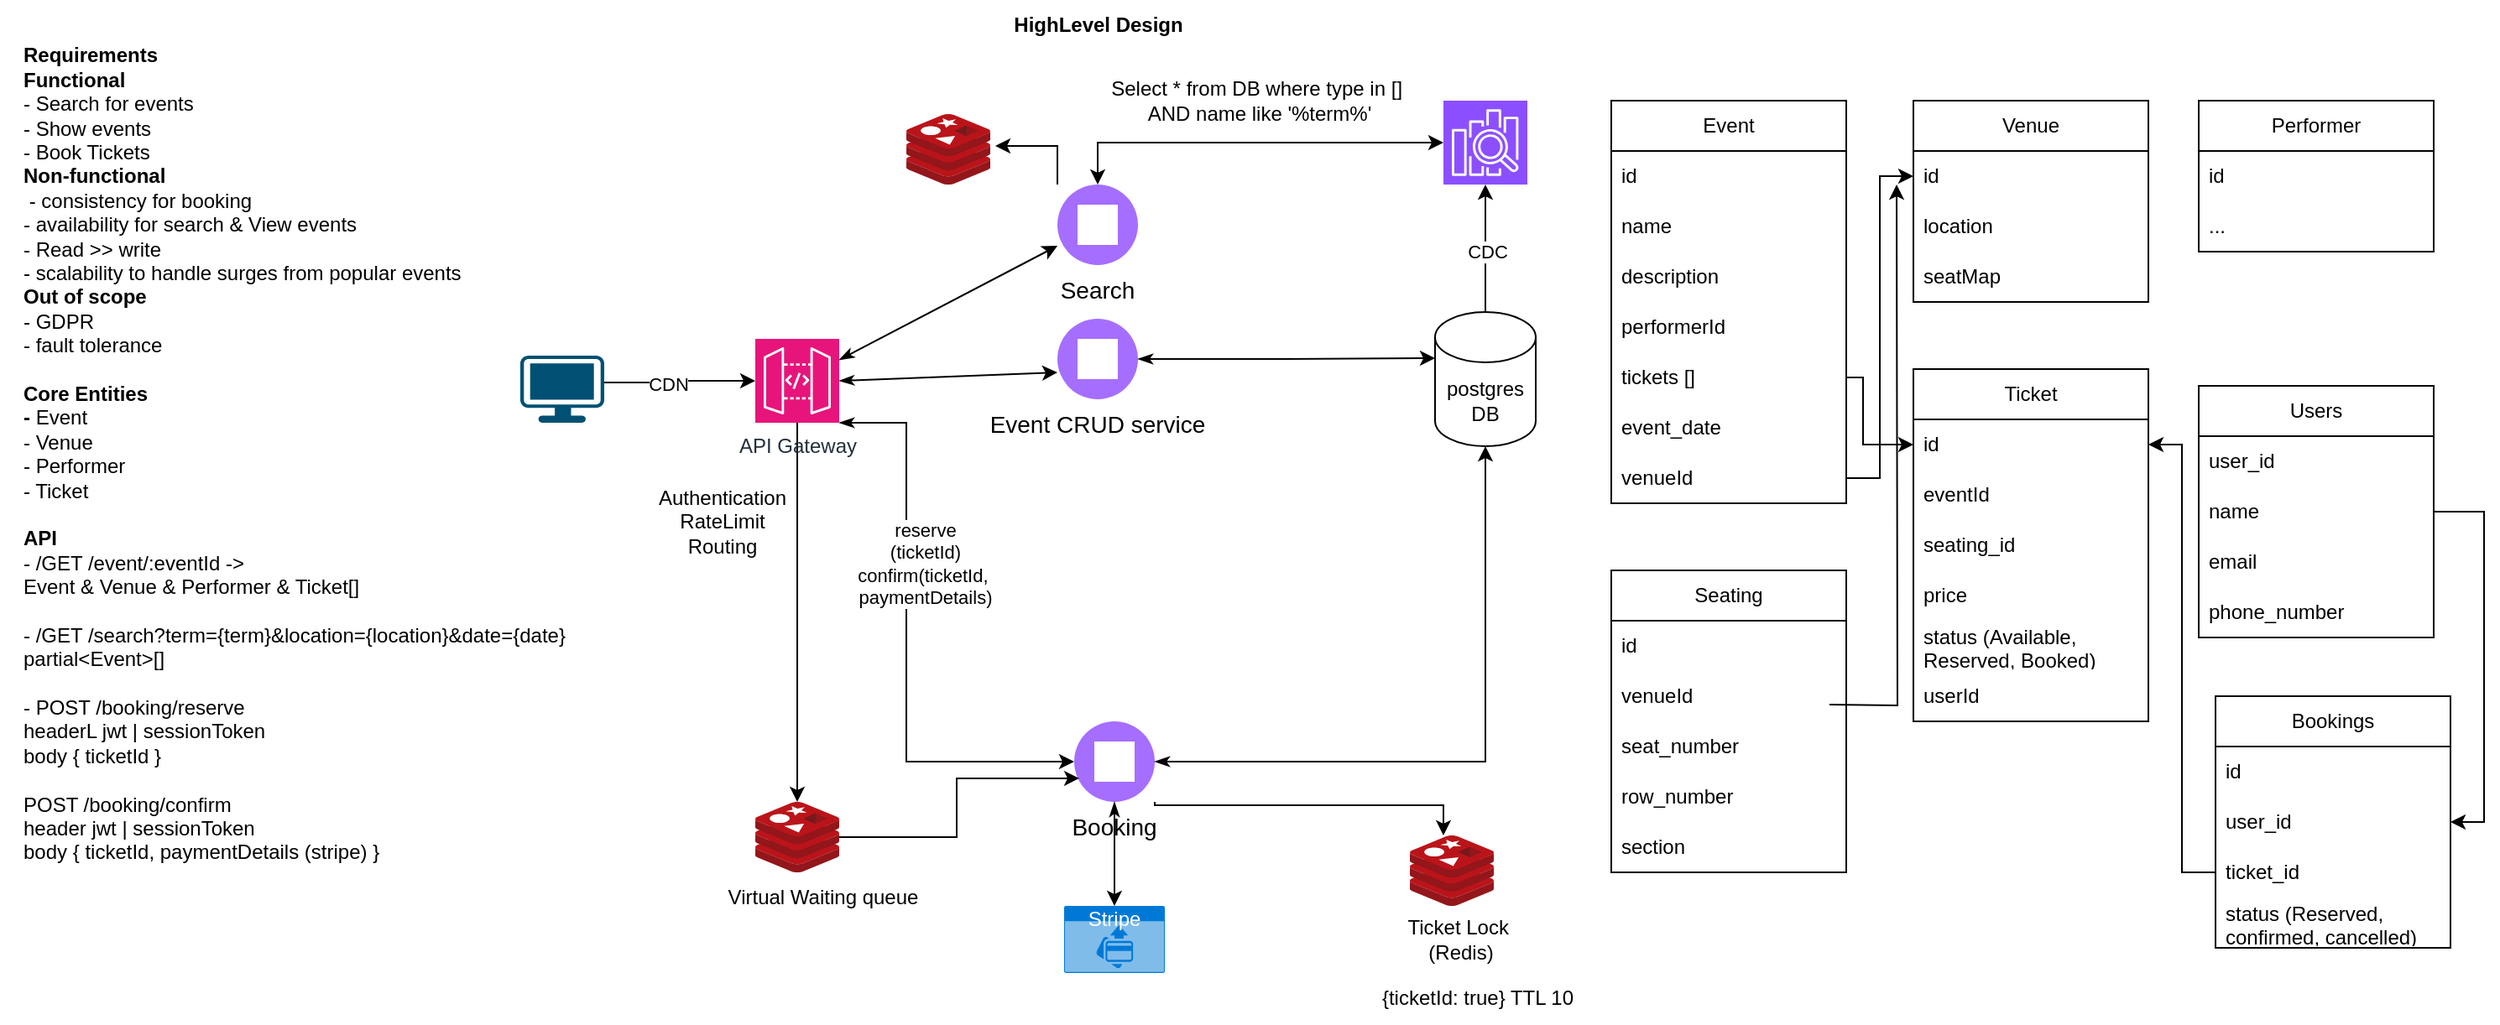 <mxfile version="25.0.3">
  <diagram name="Page-1" id="rznSuXB1wHHOvqeHv0t4">
    <mxGraphModel dx="1078" dy="667" grid="1" gridSize="10" guides="1" tooltips="1" connect="1" arrows="1" fold="1" page="1" pageScale="1" pageWidth="850" pageHeight="1100" math="0" shadow="0">
      <root>
        <mxCell id="0" />
        <mxCell id="1" parent="0" />
        <mxCell id="OEbh8IiqhW5LueFlaGDv-1" value="&lt;div style=&quot;text-align: left;&quot;&gt;&lt;b style=&quot;background-color: initial;&quot;&gt;Requirements&lt;/b&gt;&lt;/div&gt;&lt;div style=&quot;text-align: left;&quot;&gt;&lt;b&gt;Functional&lt;/b&gt;&lt;/div&gt;&lt;div style=&quot;text-align: left;&quot;&gt;- Search for events&lt;/div&gt;&lt;div style=&quot;text-align: left;&quot;&gt;- Show events&lt;/div&gt;&lt;div style=&quot;text-align: left;&quot;&gt;- Book Tickets&lt;/div&gt;&lt;div style=&quot;text-align: left;&quot;&gt;&lt;b&gt;Non-functional&lt;/b&gt;&lt;/div&gt;&lt;div style=&quot;text-align: left;&quot;&gt;&amp;nbsp;- consistency for booking&lt;/div&gt;&lt;div style=&quot;text-align: left;&quot;&gt;- availability for search &amp;amp; View events&lt;/div&gt;&lt;div style=&quot;text-align: left;&quot;&gt;- Read &amp;gt;&amp;gt; write&lt;/div&gt;&lt;div style=&quot;text-align: left;&quot;&gt;- scalability to handle surges from popular events&lt;/div&gt;&lt;div style=&quot;text-align: left;&quot;&gt;&lt;b&gt;Out of scope&lt;/b&gt;&lt;/div&gt;&lt;div style=&quot;text-align: left;&quot;&gt;- GDPR&lt;/div&gt;&lt;div style=&quot;text-align: left;&quot;&gt;- fault tolerance&lt;/div&gt;&lt;div style=&quot;text-align: left;&quot;&gt;&lt;br&gt;&lt;/div&gt;&lt;div style=&quot;text-align: left;&quot;&gt;&lt;b&gt;Core Entities&lt;/b&gt;&lt;/div&gt;&lt;div style=&quot;text-align: left;&quot;&gt;&lt;b&gt;-&amp;nbsp;&lt;/b&gt;&lt;span style=&quot;background-color: initial;&quot;&gt;Event&lt;/span&gt;&lt;b style=&quot;background-color: initial;&quot;&gt;&amp;nbsp;&lt;/b&gt;&lt;/div&gt;&lt;div style=&quot;text-align: left;&quot;&gt;- Venue&lt;/div&gt;&lt;div style=&quot;text-align: left;&quot;&gt;- Performer&lt;/div&gt;&lt;div style=&quot;text-align: left;&quot;&gt;- Ticket&lt;/div&gt;&lt;div style=&quot;text-align: left;&quot;&gt;&lt;br&gt;&lt;/div&gt;&lt;div style=&quot;text-align: left;&quot;&gt;&lt;b&gt;API&lt;/b&gt;&lt;/div&gt;&lt;div style=&quot;text-align: left;&quot;&gt;&lt;span style=&quot;background-color: initial;&quot;&gt;- /GET /event/:eventId -&amp;gt;&amp;nbsp;&lt;/span&gt;&lt;/div&gt;&lt;div style=&quot;text-align: left;&quot;&gt;&lt;span style=&quot;background-color: initial;&quot;&gt;Event &amp;amp; Venue &amp;amp; Performer &amp;amp; Ticket[]&amp;nbsp;&lt;/span&gt;&lt;/div&gt;&lt;div style=&quot;text-align: left;&quot;&gt;&lt;span style=&quot;background-color: initial;&quot;&gt;&lt;br&gt;&lt;/span&gt;&lt;/div&gt;&lt;div style=&quot;text-align: left;&quot;&gt;&lt;span style=&quot;background-color: initial;&quot;&gt;- /GET /search?term={term}&amp;amp;location={location}&amp;amp;date={date}&lt;/span&gt;&lt;/div&gt;&lt;div style=&quot;text-align: left;&quot;&gt;&lt;span style=&quot;background-color: initial;&quot;&gt;partial&amp;lt;Event&amp;gt;[]&lt;/span&gt;&lt;/div&gt;&lt;div style=&quot;text-align: left;&quot;&gt;&lt;span style=&quot;background-color: initial;&quot;&gt;&lt;br&gt;&lt;/span&gt;&lt;/div&gt;&lt;div style=&quot;text-align: left;&quot;&gt;&lt;span style=&quot;background-color: initial;&quot;&gt;- POST /booking/reserve&lt;/span&gt;&lt;/div&gt;&lt;div style=&quot;text-align: left;&quot;&gt;&lt;span style=&quot;background-color: initial;&quot;&gt;headerL jwt | sessionToken&lt;/span&gt;&lt;/div&gt;&lt;div style=&quot;text-align: left;&quot;&gt;&lt;span style=&quot;background-color: initial;&quot;&gt;body { ticketId }&lt;/span&gt;&lt;/div&gt;&lt;div style=&quot;text-align: left;&quot;&gt;&lt;span style=&quot;background-color: initial;&quot;&gt;&lt;br&gt;&lt;/span&gt;&lt;/div&gt;&lt;div style=&quot;text-align: left;&quot;&gt;&lt;span style=&quot;background-color: initial;&quot;&gt;POST /booking/confirm&lt;/span&gt;&lt;/div&gt;&lt;div style=&quot;text-align: left;&quot;&gt;&lt;div&gt;&lt;span style=&quot;background-color: initial;&quot;&gt;header jwt | sessionToken&lt;/span&gt;&lt;/div&gt;&lt;div&gt;body { ticketId, paymentDetails (stripe) }&lt;/div&gt;&lt;/div&gt;&lt;div style=&quot;text-align: left;&quot;&gt;&lt;span style=&quot;background-color: initial;&quot;&gt;&lt;br&gt;&lt;/span&gt;&lt;/div&gt;&lt;div&gt;&lt;br&gt;&lt;/div&gt;" style="text;html=1;align=center;verticalAlign=middle;resizable=0;points=[];autosize=1;strokeColor=none;fillColor=none;" vertex="1" parent="1">
          <mxGeometry x="40" y="40" width="350" height="530" as="geometry" />
        </mxCell>
        <mxCell id="OEbh8IiqhW5LueFlaGDv-2" value="&lt;b&gt;HighLevel Design&lt;/b&gt;" style="text;html=1;align=center;verticalAlign=middle;resizable=0;points=[];autosize=1;strokeColor=none;fillColor=none;" vertex="1" parent="1">
          <mxGeometry x="634" y="20" width="120" height="30" as="geometry" />
        </mxCell>
        <mxCell id="OEbh8IiqhW5LueFlaGDv-4" style="edgeStyle=orthogonalEdgeStyle;rounded=0;orthogonalLoop=1;jettySize=auto;html=1;exitX=1;exitY=1;exitDx=0;exitDy=0;exitPerimeter=0;entryX=0;entryY=0.5;entryDx=0;entryDy=0;startArrow=classicThin;startFill=1;" edge="1" parent="1" source="OEbh8IiqhW5LueFlaGDv-3" target="OEbh8IiqhW5LueFlaGDv-5">
          <mxGeometry relative="1" as="geometry">
            <mxPoint x="630" y="245" as="targetPoint" />
            <Array as="points">
              <mxPoint x="580" y="272" />
              <mxPoint x="580" y="474" />
            </Array>
          </mxGeometry>
        </mxCell>
        <mxCell id="OEbh8IiqhW5LueFlaGDv-78" value="reserve&lt;div&gt;(ticketId)&lt;/div&gt;&lt;div&gt;confirm(ticketId,&amp;nbsp;&lt;/div&gt;&lt;div&gt;paymentDetails)&lt;/div&gt;" style="edgeLabel;html=1;align=center;verticalAlign=middle;resizable=0;points=[];" vertex="1" connectable="0" parent="OEbh8IiqhW5LueFlaGDv-4">
          <mxGeometry x="-0.28" y="-2" relative="1" as="geometry">
            <mxPoint x="13" y="1" as="offset" />
          </mxGeometry>
        </mxCell>
        <mxCell id="OEbh8IiqhW5LueFlaGDv-21" style="rounded=0;orthogonalLoop=1;jettySize=auto;html=1;exitX=1;exitY=0.25;exitDx=0;exitDy=0;exitPerimeter=0;startArrow=classicThin;startFill=1;" edge="1" parent="1" source="OEbh8IiqhW5LueFlaGDv-3" target="OEbh8IiqhW5LueFlaGDv-8">
          <mxGeometry relative="1" as="geometry" />
        </mxCell>
        <mxCell id="OEbh8IiqhW5LueFlaGDv-98" style="edgeStyle=orthogonalEdgeStyle;rounded=0;orthogonalLoop=1;jettySize=auto;html=1;exitX=0.5;exitY=1;exitDx=0;exitDy=0;exitPerimeter=0;" edge="1" parent="1" source="OEbh8IiqhW5LueFlaGDv-3" target="OEbh8IiqhW5LueFlaGDv-95">
          <mxGeometry relative="1" as="geometry">
            <mxPoint x="515" y="490" as="targetPoint" />
          </mxGeometry>
        </mxCell>
        <mxCell id="OEbh8IiqhW5LueFlaGDv-3" value="API Gateway" style="sketch=0;points=[[0,0,0],[0.25,0,0],[0.5,0,0],[0.75,0,0],[1,0,0],[0,1,0],[0.25,1,0],[0.5,1,0],[0.75,1,0],[1,1,0],[0,0.25,0],[0,0.5,0],[0,0.75,0],[1,0.25,0],[1,0.5,0],[1,0.75,0]];outlineConnect=0;fontColor=#232F3E;fillColor=#E7157B;strokeColor=#ffffff;dashed=0;verticalLabelPosition=bottom;verticalAlign=top;align=center;html=1;fontSize=12;fontStyle=0;aspect=fixed;shape=mxgraph.aws4.resourceIcon;resIcon=mxgraph.aws4.api_gateway;" vertex="1" parent="1">
          <mxGeometry x="490" y="222" width="50" height="50" as="geometry" />
        </mxCell>
        <mxCell id="OEbh8IiqhW5LueFlaGDv-5" value="Booking" style="shape=ellipse;fillColor=#A56EFF;aspect=fixed;resizable=0;labelPosition=center;verticalLabelPosition=bottom;align=center;verticalAlign=top;strokeColor=none;fontSize=14;" vertex="1" parent="1">
          <mxGeometry x="680" y="450" width="48" height="48" as="geometry" />
        </mxCell>
        <mxCell id="OEbh8IiqhW5LueFlaGDv-6" value="" style="fillColor=#ffffff;strokeColor=none;dashed=0;outlineConnect=0;html=1;labelPosition=center;verticalLabelPosition=bottom;verticalAlign=top;part=1;movable=0;resizable=0;rotatable=0;shape=mxgraph.ibm_cloud.microservices--1" vertex="1" parent="OEbh8IiqhW5LueFlaGDv-5">
          <mxGeometry width="24" height="24" relative="1" as="geometry">
            <mxPoint x="12" y="12" as="offset" />
          </mxGeometry>
        </mxCell>
        <mxCell id="OEbh8IiqhW5LueFlaGDv-28" style="edgeStyle=orthogonalEdgeStyle;rounded=0;orthogonalLoop=1;jettySize=auto;html=1;exitX=0.5;exitY=0;exitDx=0;exitDy=0;startArrow=classic;startFill=1;" edge="1" parent="1" source="OEbh8IiqhW5LueFlaGDv-8" target="OEbh8IiqhW5LueFlaGDv-27">
          <mxGeometry relative="1" as="geometry" />
        </mxCell>
        <mxCell id="OEbh8IiqhW5LueFlaGDv-8" value="Search" style="shape=ellipse;fillColor=#A56EFF;aspect=fixed;resizable=0;labelPosition=center;verticalLabelPosition=bottom;align=center;verticalAlign=top;strokeColor=none;fontSize=14;" vertex="1" parent="1">
          <mxGeometry x="670" y="130" width="48" height="48" as="geometry" />
        </mxCell>
        <mxCell id="OEbh8IiqhW5LueFlaGDv-9" value="" style="fillColor=#ffffff;strokeColor=none;dashed=0;outlineConnect=0;html=1;labelPosition=center;verticalLabelPosition=bottom;verticalAlign=top;part=1;movable=0;resizable=0;rotatable=0;shape=mxgraph.ibm_cloud.microservices--1" vertex="1" parent="OEbh8IiqhW5LueFlaGDv-8">
          <mxGeometry width="24" height="24" relative="1" as="geometry">
            <mxPoint x="12" y="12" as="offset" />
          </mxGeometry>
        </mxCell>
        <mxCell id="OEbh8IiqhW5LueFlaGDv-19" value="Event CRUD service" style="shape=ellipse;fillColor=#A56EFF;aspect=fixed;resizable=0;labelPosition=center;verticalLabelPosition=bottom;align=center;verticalAlign=top;strokeColor=none;fontSize=14;" vertex="1" parent="1">
          <mxGeometry x="670" y="210" width="48" height="48" as="geometry" />
        </mxCell>
        <mxCell id="OEbh8IiqhW5LueFlaGDv-20" value="" style="fillColor=#ffffff;strokeColor=none;dashed=0;outlineConnect=0;html=1;labelPosition=center;verticalLabelPosition=bottom;verticalAlign=top;part=1;movable=0;resizable=0;rotatable=0;shape=mxgraph.ibm_cloud.microservices--1" vertex="1" parent="OEbh8IiqhW5LueFlaGDv-19">
          <mxGeometry width="24" height="24" relative="1" as="geometry">
            <mxPoint x="12" y="12" as="offset" />
          </mxGeometry>
        </mxCell>
        <mxCell id="OEbh8IiqhW5LueFlaGDv-22" style="rounded=0;orthogonalLoop=1;jettySize=auto;html=1;exitX=1;exitY=0.5;exitDx=0;exitDy=0;exitPerimeter=0;entryX=0;entryY=0.667;entryDx=0;entryDy=0;entryPerimeter=0;startArrow=classicThin;startFill=1;" edge="1" parent="1" source="OEbh8IiqhW5LueFlaGDv-3" target="OEbh8IiqhW5LueFlaGDv-19">
          <mxGeometry relative="1" as="geometry" />
        </mxCell>
        <mxCell id="OEbh8IiqhW5LueFlaGDv-29" style="edgeStyle=orthogonalEdgeStyle;rounded=0;orthogonalLoop=1;jettySize=auto;html=1;exitX=0.5;exitY=0;exitDx=0;exitDy=0;exitPerimeter=0;entryX=0.5;entryY=1;entryDx=0;entryDy=0;entryPerimeter=0;" edge="1" parent="1" source="OEbh8IiqhW5LueFlaGDv-23" target="OEbh8IiqhW5LueFlaGDv-27">
          <mxGeometry relative="1" as="geometry">
            <mxPoint x="930" y="150" as="targetPoint" />
          </mxGeometry>
        </mxCell>
        <mxCell id="OEbh8IiqhW5LueFlaGDv-92" value="CDC" style="edgeLabel;html=1;align=center;verticalAlign=middle;resizable=0;points=[];" vertex="1" connectable="0" parent="OEbh8IiqhW5LueFlaGDv-29">
          <mxGeometry x="-0.053" y="-1" relative="1" as="geometry">
            <mxPoint as="offset" />
          </mxGeometry>
        </mxCell>
        <mxCell id="OEbh8IiqhW5LueFlaGDv-23" value="postgres DB" style="shape=cylinder3;whiteSpace=wrap;html=1;boundedLbl=1;backgroundOutline=1;size=15;" vertex="1" parent="1">
          <mxGeometry x="895" y="206" width="60" height="80" as="geometry" />
        </mxCell>
        <mxCell id="OEbh8IiqhW5LueFlaGDv-25" style="edgeStyle=orthogonalEdgeStyle;rounded=0;orthogonalLoop=1;jettySize=auto;html=1;exitX=1;exitY=0.5;exitDx=0;exitDy=0;entryX=0.5;entryY=1;entryDx=0;entryDy=0;entryPerimeter=0;startArrow=classicThin;startFill=1;" edge="1" parent="1" source="OEbh8IiqhW5LueFlaGDv-5" target="OEbh8IiqhW5LueFlaGDv-23">
          <mxGeometry relative="1" as="geometry" />
        </mxCell>
        <mxCell id="OEbh8IiqhW5LueFlaGDv-27" value="" style="sketch=0;points=[[0,0,0],[0.25,0,0],[0.5,0,0],[0.75,0,0],[1,0,0],[0,1,0],[0.25,1,0],[0.5,1,0],[0.75,1,0],[1,1,0],[0,0.25,0],[0,0.5,0],[0,0.75,0],[1,0.25,0],[1,0.5,0],[1,0.75,0]];outlineConnect=0;fontColor=#232F3E;fillColor=#8C4FFF;strokeColor=#ffffff;dashed=0;verticalLabelPosition=bottom;verticalAlign=top;align=center;html=1;fontSize=12;fontStyle=0;aspect=fixed;shape=mxgraph.aws4.resourceIcon;resIcon=mxgraph.aws4.elasticsearch_service;" vertex="1" parent="1">
          <mxGeometry x="900" y="80" width="50" height="50" as="geometry" />
        </mxCell>
        <mxCell id="OEbh8IiqhW5LueFlaGDv-30" value="" style="image;sketch=0;aspect=fixed;html=1;points=[];align=center;fontSize=12;image=img/lib/mscae/Cache_Redis_Product.svg;" vertex="1" parent="1">
          <mxGeometry x="580" y="88" width="50" height="42" as="geometry" />
        </mxCell>
        <mxCell id="OEbh8IiqhW5LueFlaGDv-31" style="edgeStyle=orthogonalEdgeStyle;rounded=0;orthogonalLoop=1;jettySize=auto;html=1;exitX=0;exitY=0;exitDx=0;exitDy=0;entryX=1.06;entryY=0.452;entryDx=0;entryDy=0;entryPerimeter=0;" edge="1" parent="1" source="OEbh8IiqhW5LueFlaGDv-8" target="OEbh8IiqhW5LueFlaGDv-30">
          <mxGeometry relative="1" as="geometry" />
        </mxCell>
        <mxCell id="OEbh8IiqhW5LueFlaGDv-33" value="" style="points=[[0.03,0.03,0],[0.5,0,0],[0.97,0.03,0],[1,0.4,0],[0.97,0.745,0],[0.5,1,0],[0.03,0.745,0],[0,0.4,0]];verticalLabelPosition=bottom;sketch=0;html=1;verticalAlign=top;aspect=fixed;align=center;pointerEvents=1;shape=mxgraph.cisco19.workstation;fillColor=#005073;strokeColor=none;" vertex="1" parent="1">
          <mxGeometry x="350" y="232" width="50" height="40" as="geometry" />
        </mxCell>
        <mxCell id="OEbh8IiqhW5LueFlaGDv-34" style="edgeStyle=orthogonalEdgeStyle;rounded=0;orthogonalLoop=1;jettySize=auto;html=1;exitX=1;exitY=0.4;exitDx=0;exitDy=0;exitPerimeter=0;entryX=0;entryY=0.5;entryDx=0;entryDy=0;entryPerimeter=0;" edge="1" parent="1" source="OEbh8IiqhW5LueFlaGDv-33" target="OEbh8IiqhW5LueFlaGDv-3">
          <mxGeometry relative="1" as="geometry">
            <mxPoint x="410" y="247" as="sourcePoint" />
          </mxGeometry>
        </mxCell>
        <mxCell id="OEbh8IiqhW5LueFlaGDv-93" value="CDN" style="edgeLabel;html=1;align=center;verticalAlign=middle;resizable=0;points=[];" vertex="1" connectable="0" parent="OEbh8IiqhW5LueFlaGDv-34">
          <mxGeometry x="-0.18" y="-1" relative="1" as="geometry">
            <mxPoint as="offset" />
          </mxGeometry>
        </mxCell>
        <mxCell id="OEbh8IiqhW5LueFlaGDv-35" value="Authentication&lt;div&gt;RateLimit&lt;/div&gt;&lt;div&gt;Routing&lt;/div&gt;" style="text;html=1;align=center;verticalAlign=middle;resizable=0;points=[];autosize=1;strokeColor=none;fillColor=none;" vertex="1" parent="1">
          <mxGeometry x="420" y="301" width="100" height="60" as="geometry" />
        </mxCell>
        <mxCell id="OEbh8IiqhW5LueFlaGDv-54" value="Event" style="swimlane;fontStyle=0;childLayout=stackLayout;horizontal=1;startSize=30;horizontalStack=0;resizeParent=1;resizeParentMax=0;resizeLast=0;collapsible=1;marginBottom=0;whiteSpace=wrap;html=1;" vertex="1" parent="1">
          <mxGeometry x="1000" y="80" width="140" height="240" as="geometry" />
        </mxCell>
        <mxCell id="OEbh8IiqhW5LueFlaGDv-58" value="id" style="text;strokeColor=none;fillColor=none;align=left;verticalAlign=middle;spacingLeft=4;spacingRight=4;overflow=hidden;points=[[0,0.5],[1,0.5]];portConstraint=eastwest;rotatable=0;whiteSpace=wrap;html=1;" vertex="1" parent="OEbh8IiqhW5LueFlaGDv-54">
          <mxGeometry y="30" width="140" height="30" as="geometry" />
        </mxCell>
        <mxCell id="OEbh8IiqhW5LueFlaGDv-55" value="name" style="text;strokeColor=none;fillColor=none;align=left;verticalAlign=middle;spacingLeft=4;spacingRight=4;overflow=hidden;points=[[0,0.5],[1,0.5]];portConstraint=eastwest;rotatable=0;whiteSpace=wrap;html=1;" vertex="1" parent="OEbh8IiqhW5LueFlaGDv-54">
          <mxGeometry y="60" width="140" height="30" as="geometry" />
        </mxCell>
        <mxCell id="OEbh8IiqhW5LueFlaGDv-56" value="description" style="text;strokeColor=none;fillColor=none;align=left;verticalAlign=middle;spacingLeft=4;spacingRight=4;overflow=hidden;points=[[0,0.5],[1,0.5]];portConstraint=eastwest;rotatable=0;whiteSpace=wrap;html=1;" vertex="1" parent="OEbh8IiqhW5LueFlaGDv-54">
          <mxGeometry y="90" width="140" height="30" as="geometry" />
        </mxCell>
        <mxCell id="OEbh8IiqhW5LueFlaGDv-57" value="performerId" style="text;strokeColor=none;fillColor=none;align=left;verticalAlign=middle;spacingLeft=4;spacingRight=4;overflow=hidden;points=[[0,0.5],[1,0.5]];portConstraint=eastwest;rotatable=0;whiteSpace=wrap;html=1;" vertex="1" parent="OEbh8IiqhW5LueFlaGDv-54">
          <mxGeometry y="120" width="140" height="30" as="geometry" />
        </mxCell>
        <mxCell id="OEbh8IiqhW5LueFlaGDv-59" value="tickets []" style="text;strokeColor=none;fillColor=none;align=left;verticalAlign=middle;spacingLeft=4;spacingRight=4;overflow=hidden;points=[[0,0.5],[1,0.5]];portConstraint=eastwest;rotatable=0;whiteSpace=wrap;html=1;" vertex="1" parent="OEbh8IiqhW5LueFlaGDv-54">
          <mxGeometry y="150" width="140" height="30" as="geometry" />
        </mxCell>
        <mxCell id="OEbh8IiqhW5LueFlaGDv-105" value="event_date" style="text;strokeColor=none;fillColor=none;align=left;verticalAlign=middle;spacingLeft=4;spacingRight=4;overflow=hidden;points=[[0,0.5],[1,0.5]];portConstraint=eastwest;rotatable=0;whiteSpace=wrap;html=1;" vertex="1" parent="OEbh8IiqhW5LueFlaGDv-54">
          <mxGeometry y="180" width="140" height="30" as="geometry" />
        </mxCell>
        <mxCell id="OEbh8IiqhW5LueFlaGDv-60" value="venueId" style="text;strokeColor=none;fillColor=none;align=left;verticalAlign=middle;spacingLeft=4;spacingRight=4;overflow=hidden;points=[[0,0.5],[1,0.5]];portConstraint=eastwest;rotatable=0;whiteSpace=wrap;html=1;" vertex="1" parent="OEbh8IiqhW5LueFlaGDv-54">
          <mxGeometry y="210" width="140" height="30" as="geometry" />
        </mxCell>
        <mxCell id="OEbh8IiqhW5LueFlaGDv-61" value="Venue" style="swimlane;fontStyle=0;childLayout=stackLayout;horizontal=1;startSize=30;horizontalStack=0;resizeParent=1;resizeParentMax=0;resizeLast=0;collapsible=1;marginBottom=0;whiteSpace=wrap;html=1;" vertex="1" parent="1">
          <mxGeometry x="1180" y="80" width="140" height="120" as="geometry" />
        </mxCell>
        <mxCell id="OEbh8IiqhW5LueFlaGDv-62" value="id" style="text;strokeColor=none;fillColor=none;align=left;verticalAlign=middle;spacingLeft=4;spacingRight=4;overflow=hidden;points=[[0,0.5],[1,0.5]];portConstraint=eastwest;rotatable=0;whiteSpace=wrap;html=1;" vertex="1" parent="OEbh8IiqhW5LueFlaGDv-61">
          <mxGeometry y="30" width="140" height="30" as="geometry" />
        </mxCell>
        <mxCell id="OEbh8IiqhW5LueFlaGDv-63" value="location" style="text;strokeColor=none;fillColor=none;align=left;verticalAlign=middle;spacingLeft=4;spacingRight=4;overflow=hidden;points=[[0,0.5],[1,0.5]];portConstraint=eastwest;rotatable=0;whiteSpace=wrap;html=1;" vertex="1" parent="OEbh8IiqhW5LueFlaGDv-61">
          <mxGeometry y="60" width="140" height="30" as="geometry" />
        </mxCell>
        <mxCell id="OEbh8IiqhW5LueFlaGDv-64" value="seatMap" style="text;strokeColor=none;fillColor=none;align=left;verticalAlign=middle;spacingLeft=4;spacingRight=4;overflow=hidden;points=[[0,0.5],[1,0.5]];portConstraint=eastwest;rotatable=0;whiteSpace=wrap;html=1;" vertex="1" parent="OEbh8IiqhW5LueFlaGDv-61">
          <mxGeometry y="90" width="140" height="30" as="geometry" />
        </mxCell>
        <mxCell id="OEbh8IiqhW5LueFlaGDv-68" value="Performer" style="swimlane;fontStyle=0;childLayout=stackLayout;horizontal=1;startSize=30;horizontalStack=0;resizeParent=1;resizeParentMax=0;resizeLast=0;collapsible=1;marginBottom=0;whiteSpace=wrap;html=1;" vertex="1" parent="1">
          <mxGeometry x="1350" y="80" width="140" height="90" as="geometry" />
        </mxCell>
        <mxCell id="OEbh8IiqhW5LueFlaGDv-69" value="id" style="text;strokeColor=none;fillColor=none;align=left;verticalAlign=middle;spacingLeft=4;spacingRight=4;overflow=hidden;points=[[0,0.5],[1,0.5]];portConstraint=eastwest;rotatable=0;whiteSpace=wrap;html=1;" vertex="1" parent="OEbh8IiqhW5LueFlaGDv-68">
          <mxGeometry y="30" width="140" height="30" as="geometry" />
        </mxCell>
        <mxCell id="OEbh8IiqhW5LueFlaGDv-70" value="..." style="text;strokeColor=none;fillColor=none;align=left;verticalAlign=middle;spacingLeft=4;spacingRight=4;overflow=hidden;points=[[0,0.5],[1,0.5]];portConstraint=eastwest;rotatable=0;whiteSpace=wrap;html=1;" vertex="1" parent="OEbh8IiqhW5LueFlaGDv-68">
          <mxGeometry y="60" width="140" height="30" as="geometry" />
        </mxCell>
        <mxCell id="OEbh8IiqhW5LueFlaGDv-72" value="Ticket" style="swimlane;fontStyle=0;childLayout=stackLayout;horizontal=1;startSize=30;horizontalStack=0;resizeParent=1;resizeParentMax=0;resizeLast=0;collapsible=1;marginBottom=0;whiteSpace=wrap;html=1;" vertex="1" parent="1">
          <mxGeometry x="1180" y="240" width="140" height="210" as="geometry" />
        </mxCell>
        <mxCell id="OEbh8IiqhW5LueFlaGDv-73" value="id" style="text;strokeColor=none;fillColor=none;align=left;verticalAlign=middle;spacingLeft=4;spacingRight=4;overflow=hidden;points=[[0,0.5],[1,0.5]];portConstraint=eastwest;rotatable=0;whiteSpace=wrap;html=1;" vertex="1" parent="OEbh8IiqhW5LueFlaGDv-72">
          <mxGeometry y="30" width="140" height="30" as="geometry" />
        </mxCell>
        <mxCell id="OEbh8IiqhW5LueFlaGDv-74" value="eventId" style="text;strokeColor=none;fillColor=none;align=left;verticalAlign=middle;spacingLeft=4;spacingRight=4;overflow=hidden;points=[[0,0.5],[1,0.5]];portConstraint=eastwest;rotatable=0;whiteSpace=wrap;html=1;" vertex="1" parent="OEbh8IiqhW5LueFlaGDv-72">
          <mxGeometry y="60" width="140" height="30" as="geometry" />
        </mxCell>
        <mxCell id="OEbh8IiqhW5LueFlaGDv-75" value="seating_id" style="text;strokeColor=none;fillColor=none;align=left;verticalAlign=middle;spacingLeft=4;spacingRight=4;overflow=hidden;points=[[0,0.5],[1,0.5]];portConstraint=eastwest;rotatable=0;whiteSpace=wrap;html=1;" vertex="1" parent="OEbh8IiqhW5LueFlaGDv-72">
          <mxGeometry y="90" width="140" height="30" as="geometry" />
        </mxCell>
        <mxCell id="OEbh8IiqhW5LueFlaGDv-76" value="price" style="text;strokeColor=none;fillColor=none;align=left;verticalAlign=middle;spacingLeft=4;spacingRight=4;overflow=hidden;points=[[0,0.5],[1,0.5]];portConstraint=eastwest;rotatable=0;whiteSpace=wrap;html=1;" vertex="1" parent="OEbh8IiqhW5LueFlaGDv-72">
          <mxGeometry y="120" width="140" height="30" as="geometry" />
        </mxCell>
        <mxCell id="OEbh8IiqhW5LueFlaGDv-79" value="status (Available, Reserved, Booked)" style="text;strokeColor=none;fillColor=none;align=left;verticalAlign=middle;spacingLeft=4;spacingRight=4;overflow=hidden;points=[[0,0.5],[1,0.5]];portConstraint=eastwest;rotatable=0;whiteSpace=wrap;html=1;" vertex="1" parent="OEbh8IiqhW5LueFlaGDv-72">
          <mxGeometry y="150" width="140" height="30" as="geometry" />
        </mxCell>
        <mxCell id="OEbh8IiqhW5LueFlaGDv-82" value="userId" style="text;strokeColor=none;fillColor=none;align=left;verticalAlign=middle;spacingLeft=4;spacingRight=4;overflow=hidden;points=[[0,0.5],[1,0.5]];portConstraint=eastwest;rotatable=0;whiteSpace=wrap;html=1;" vertex="1" parent="OEbh8IiqhW5LueFlaGDv-72">
          <mxGeometry y="180" width="140" height="30" as="geometry" />
        </mxCell>
        <mxCell id="OEbh8IiqhW5LueFlaGDv-77" value="Select * from DB where type in []&amp;nbsp;&lt;div&gt;AND name like &#39;%term%&#39;&lt;/div&gt;" style="text;html=1;align=center;verticalAlign=middle;resizable=0;points=[];autosize=1;strokeColor=none;fillColor=none;" vertex="1" parent="1">
          <mxGeometry x="690" y="60" width="200" height="40" as="geometry" />
        </mxCell>
        <mxCell id="OEbh8IiqhW5LueFlaGDv-80" value="Stripe" style="html=1;whiteSpace=wrap;strokeColor=none;fillColor=#0079D6;labelPosition=center;verticalLabelPosition=middle;verticalAlign=top;align=center;fontSize=12;outlineConnect=0;spacingTop=-6;fontColor=#FFFFFF;sketch=0;shape=mxgraph.sitemap.payment;" vertex="1" parent="1">
          <mxGeometry x="674" y="560" width="60" height="40" as="geometry" />
        </mxCell>
        <mxCell id="OEbh8IiqhW5LueFlaGDv-83" style="edgeStyle=orthogonalEdgeStyle;rounded=0;orthogonalLoop=1;jettySize=auto;html=1;entryX=0.5;entryY=0;entryDx=0;entryDy=0;entryPerimeter=0;startArrow=classicThin;startFill=1;" edge="1" parent="1" source="OEbh8IiqhW5LueFlaGDv-5" target="OEbh8IiqhW5LueFlaGDv-80">
          <mxGeometry relative="1" as="geometry" />
        </mxCell>
        <mxCell id="OEbh8IiqhW5LueFlaGDv-84" style="edgeStyle=orthogonalEdgeStyle;rounded=0;orthogonalLoop=1;jettySize=auto;html=1;exitX=1;exitY=0.5;exitDx=0;exitDy=0;entryX=0;entryY=0;entryDx=0;entryDy=27.5;entryPerimeter=0;startArrow=classicThin;startFill=1;" edge="1" parent="1" source="OEbh8IiqhW5LueFlaGDv-19" target="OEbh8IiqhW5LueFlaGDv-23">
          <mxGeometry relative="1" as="geometry" />
        </mxCell>
        <mxCell id="OEbh8IiqhW5LueFlaGDv-85" value="" style="image;sketch=0;aspect=fixed;html=1;points=[];align=center;fontSize=12;image=img/lib/mscae/Cache_Redis_Product.svg;" vertex="1" parent="1">
          <mxGeometry x="880" y="518" width="50" height="42" as="geometry" />
        </mxCell>
        <mxCell id="OEbh8IiqhW5LueFlaGDv-86" value="Ticket Lock&amp;nbsp;&lt;div&gt;(Redis)&lt;/div&gt;" style="text;html=1;align=center;verticalAlign=middle;resizable=0;points=[];autosize=1;strokeColor=none;fillColor=none;" vertex="1" parent="1">
          <mxGeometry x="865" y="560" width="90" height="40" as="geometry" />
        </mxCell>
        <mxCell id="OEbh8IiqhW5LueFlaGDv-89" value="{ticketId: true} TTL 10" style="text;html=1;align=center;verticalAlign=middle;resizable=0;points=[];autosize=1;strokeColor=none;fillColor=none;" vertex="1" parent="1">
          <mxGeometry x="850" y="600" width="140" height="30" as="geometry" />
        </mxCell>
        <mxCell id="OEbh8IiqhW5LueFlaGDv-90" style="edgeStyle=orthogonalEdgeStyle;rounded=0;orthogonalLoop=1;jettySize=auto;html=1;exitX=1;exitY=1;exitDx=0;exitDy=0;" edge="1" parent="1" source="OEbh8IiqhW5LueFlaGDv-5" target="OEbh8IiqhW5LueFlaGDv-85">
          <mxGeometry relative="1" as="geometry">
            <Array as="points">
              <mxPoint x="728" y="500" />
              <mxPoint x="900" y="500" />
            </Array>
          </mxGeometry>
        </mxCell>
        <mxCell id="OEbh8IiqhW5LueFlaGDv-95" value="" style="image;sketch=0;aspect=fixed;html=1;points=[];align=center;fontSize=12;image=img/lib/mscae/Cache_Redis_Product.svg;" vertex="1" parent="1">
          <mxGeometry x="490" y="498" width="50" height="42" as="geometry" />
        </mxCell>
        <mxCell id="OEbh8IiqhW5LueFlaGDv-96" value="Virtual Waiting queue" style="text;html=1;align=center;verticalAlign=middle;resizable=0;points=[];autosize=1;strokeColor=none;fillColor=none;" vertex="1" parent="1">
          <mxGeometry x="460" y="540" width="140" height="30" as="geometry" />
        </mxCell>
        <mxCell id="OEbh8IiqhW5LueFlaGDv-97" style="edgeStyle=orthogonalEdgeStyle;rounded=0;orthogonalLoop=1;jettySize=auto;html=1;entryX=0.063;entryY=0.708;entryDx=0;entryDy=0;entryPerimeter=0;" edge="1" parent="1" source="OEbh8IiqhW5LueFlaGDv-95" target="OEbh8IiqhW5LueFlaGDv-5">
          <mxGeometry relative="1" as="geometry" />
        </mxCell>
        <mxCell id="OEbh8IiqhW5LueFlaGDv-99" value="Users" style="swimlane;fontStyle=0;childLayout=stackLayout;horizontal=1;startSize=30;horizontalStack=0;resizeParent=1;resizeParentMax=0;resizeLast=0;collapsible=1;marginBottom=0;whiteSpace=wrap;html=1;" vertex="1" parent="1">
          <mxGeometry x="1350" y="250" width="140" height="150" as="geometry" />
        </mxCell>
        <mxCell id="OEbh8IiqhW5LueFlaGDv-100" value="user_id" style="text;strokeColor=none;fillColor=none;align=left;verticalAlign=middle;spacingLeft=4;spacingRight=4;overflow=hidden;points=[[0,0.5],[1,0.5]];portConstraint=eastwest;rotatable=0;whiteSpace=wrap;html=1;" vertex="1" parent="OEbh8IiqhW5LueFlaGDv-99">
          <mxGeometry y="30" width="140" height="30" as="geometry" />
        </mxCell>
        <mxCell id="OEbh8IiqhW5LueFlaGDv-101" value="name" style="text;strokeColor=none;fillColor=none;align=left;verticalAlign=middle;spacingLeft=4;spacingRight=4;overflow=hidden;points=[[0,0.5],[1,0.5]];portConstraint=eastwest;rotatable=0;whiteSpace=wrap;html=1;" vertex="1" parent="OEbh8IiqhW5LueFlaGDv-99">
          <mxGeometry y="60" width="140" height="30" as="geometry" />
        </mxCell>
        <mxCell id="OEbh8IiqhW5LueFlaGDv-102" value="email" style="text;strokeColor=none;fillColor=none;align=left;verticalAlign=middle;spacingLeft=4;spacingRight=4;overflow=hidden;points=[[0,0.5],[1,0.5]];portConstraint=eastwest;rotatable=0;whiteSpace=wrap;html=1;" vertex="1" parent="OEbh8IiqhW5LueFlaGDv-99">
          <mxGeometry y="90" width="140" height="30" as="geometry" />
        </mxCell>
        <mxCell id="OEbh8IiqhW5LueFlaGDv-103" value="phone_number" style="text;strokeColor=none;fillColor=none;align=left;verticalAlign=middle;spacingLeft=4;spacingRight=4;overflow=hidden;points=[[0,0.5],[1,0.5]];portConstraint=eastwest;rotatable=0;whiteSpace=wrap;html=1;" vertex="1" parent="OEbh8IiqhW5LueFlaGDv-99">
          <mxGeometry y="120" width="140" height="30" as="geometry" />
        </mxCell>
        <mxCell id="OEbh8IiqhW5LueFlaGDv-106" value="Seating" style="swimlane;fontStyle=0;childLayout=stackLayout;horizontal=1;startSize=30;horizontalStack=0;resizeParent=1;resizeParentMax=0;resizeLast=0;collapsible=1;marginBottom=0;whiteSpace=wrap;html=1;" vertex="1" parent="1">
          <mxGeometry x="1000" y="360" width="140" height="180" as="geometry" />
        </mxCell>
        <mxCell id="OEbh8IiqhW5LueFlaGDv-107" value="id" style="text;strokeColor=none;fillColor=none;align=left;verticalAlign=middle;spacingLeft=4;spacingRight=4;overflow=hidden;points=[[0,0.5],[1,0.5]];portConstraint=eastwest;rotatable=0;whiteSpace=wrap;html=1;" vertex="1" parent="OEbh8IiqhW5LueFlaGDv-106">
          <mxGeometry y="30" width="140" height="30" as="geometry" />
        </mxCell>
        <mxCell id="OEbh8IiqhW5LueFlaGDv-108" value="venueId" style="text;strokeColor=none;fillColor=none;align=left;verticalAlign=middle;spacingLeft=4;spacingRight=4;overflow=hidden;points=[[0,0.5],[1,0.5]];portConstraint=eastwest;rotatable=0;whiteSpace=wrap;html=1;" vertex="1" parent="OEbh8IiqhW5LueFlaGDv-106">
          <mxGeometry y="60" width="140" height="30" as="geometry" />
        </mxCell>
        <mxCell id="OEbh8IiqhW5LueFlaGDv-109" value="seat_number" style="text;strokeColor=none;fillColor=none;align=left;verticalAlign=middle;spacingLeft=4;spacingRight=4;overflow=hidden;points=[[0,0.5],[1,0.5]];portConstraint=eastwest;rotatable=0;whiteSpace=wrap;html=1;" vertex="1" parent="OEbh8IiqhW5LueFlaGDv-106">
          <mxGeometry y="90" width="140" height="30" as="geometry" />
        </mxCell>
        <mxCell id="OEbh8IiqhW5LueFlaGDv-110" value="row_number" style="text;strokeColor=none;fillColor=none;align=left;verticalAlign=middle;spacingLeft=4;spacingRight=4;overflow=hidden;points=[[0,0.5],[1,0.5]];portConstraint=eastwest;rotatable=0;whiteSpace=wrap;html=1;" vertex="1" parent="OEbh8IiqhW5LueFlaGDv-106">
          <mxGeometry y="120" width="140" height="30" as="geometry" />
        </mxCell>
        <mxCell id="OEbh8IiqhW5LueFlaGDv-111" value="section" style="text;strokeColor=none;fillColor=none;align=left;verticalAlign=middle;spacingLeft=4;spacingRight=4;overflow=hidden;points=[[0,0.5],[1,0.5]];portConstraint=eastwest;rotatable=0;whiteSpace=wrap;html=1;" vertex="1" parent="OEbh8IiqhW5LueFlaGDv-106">
          <mxGeometry y="150" width="140" height="30" as="geometry" />
        </mxCell>
        <mxCell id="OEbh8IiqhW5LueFlaGDv-112" value="Bookings" style="swimlane;fontStyle=0;childLayout=stackLayout;horizontal=1;startSize=30;horizontalStack=0;resizeParent=1;resizeParentMax=0;resizeLast=0;collapsible=1;marginBottom=0;whiteSpace=wrap;html=1;" vertex="1" parent="1">
          <mxGeometry x="1360" y="435" width="140" height="150" as="geometry" />
        </mxCell>
        <mxCell id="OEbh8IiqhW5LueFlaGDv-113" value="id" style="text;strokeColor=none;fillColor=none;align=left;verticalAlign=middle;spacingLeft=4;spacingRight=4;overflow=hidden;points=[[0,0.5],[1,0.5]];portConstraint=eastwest;rotatable=0;whiteSpace=wrap;html=1;" vertex="1" parent="OEbh8IiqhW5LueFlaGDv-112">
          <mxGeometry y="30" width="140" height="30" as="geometry" />
        </mxCell>
        <mxCell id="OEbh8IiqhW5LueFlaGDv-114" value="user_id" style="text;strokeColor=none;fillColor=none;align=left;verticalAlign=middle;spacingLeft=4;spacingRight=4;overflow=hidden;points=[[0,0.5],[1,0.5]];portConstraint=eastwest;rotatable=0;whiteSpace=wrap;html=1;" vertex="1" parent="OEbh8IiqhW5LueFlaGDv-112">
          <mxGeometry y="60" width="140" height="30" as="geometry" />
        </mxCell>
        <mxCell id="OEbh8IiqhW5LueFlaGDv-115" value="ticket_id" style="text;strokeColor=none;fillColor=none;align=left;verticalAlign=middle;spacingLeft=4;spacingRight=4;overflow=hidden;points=[[0,0.5],[1,0.5]];portConstraint=eastwest;rotatable=0;whiteSpace=wrap;html=1;" vertex="1" parent="OEbh8IiqhW5LueFlaGDv-112">
          <mxGeometry y="90" width="140" height="30" as="geometry" />
        </mxCell>
        <mxCell id="OEbh8IiqhW5LueFlaGDv-116" value="status (Reserved, confirmed, cancelled)" style="text;strokeColor=none;fillColor=none;align=left;verticalAlign=middle;spacingLeft=4;spacingRight=4;overflow=hidden;points=[[0,0.5],[1,0.5]];portConstraint=eastwest;rotatable=0;whiteSpace=wrap;html=1;" vertex="1" parent="OEbh8IiqhW5LueFlaGDv-112">
          <mxGeometry y="120" width="140" height="30" as="geometry" />
        </mxCell>
        <mxCell id="OEbh8IiqhW5LueFlaGDv-117" style="edgeStyle=orthogonalEdgeStyle;rounded=0;orthogonalLoop=1;jettySize=auto;html=1;entryX=1;entryY=0.5;entryDx=0;entryDy=0;" edge="1" parent="1" source="OEbh8IiqhW5LueFlaGDv-101" target="OEbh8IiqhW5LueFlaGDv-114">
          <mxGeometry relative="1" as="geometry" />
        </mxCell>
        <mxCell id="OEbh8IiqhW5LueFlaGDv-118" style="edgeStyle=orthogonalEdgeStyle;rounded=0;orthogonalLoop=1;jettySize=auto;html=1;exitX=1;exitY=0.5;exitDx=0;exitDy=0;entryX=0;entryY=0.5;entryDx=0;entryDy=0;" edge="1" parent="1" source="OEbh8IiqhW5LueFlaGDv-60" target="OEbh8IiqhW5LueFlaGDv-62">
          <mxGeometry relative="1" as="geometry" />
        </mxCell>
        <mxCell id="OEbh8IiqhW5LueFlaGDv-119" style="edgeStyle=orthogonalEdgeStyle;rounded=0;orthogonalLoop=1;jettySize=auto;html=1;exitX=1;exitY=0.5;exitDx=0;exitDy=0;entryX=0;entryY=0.5;entryDx=0;entryDy=0;" edge="1" parent="1" source="OEbh8IiqhW5LueFlaGDv-59" target="OEbh8IiqhW5LueFlaGDv-73">
          <mxGeometry relative="1" as="geometry">
            <Array as="points">
              <mxPoint x="1150" y="245" />
              <mxPoint x="1150" y="285" />
            </Array>
          </mxGeometry>
        </mxCell>
        <mxCell id="OEbh8IiqhW5LueFlaGDv-120" style="edgeStyle=orthogonalEdgeStyle;rounded=0;orthogonalLoop=1;jettySize=auto;html=1;exitX=0;exitY=0.5;exitDx=0;exitDy=0;entryX=1;entryY=0.5;entryDx=0;entryDy=0;" edge="1" parent="1" source="OEbh8IiqhW5LueFlaGDv-115" target="OEbh8IiqhW5LueFlaGDv-73">
          <mxGeometry relative="1" as="geometry" />
        </mxCell>
        <mxCell id="OEbh8IiqhW5LueFlaGDv-121" style="edgeStyle=orthogonalEdgeStyle;rounded=0;orthogonalLoop=1;jettySize=auto;html=1;exitX=1;exitY=0.5;exitDx=0;exitDy=0;entryX=0;entryY=0.5;entryDx=0;entryDy=0;" edge="1" parent="1">
          <mxGeometry relative="1" as="geometry">
            <mxPoint x="1130" y="440" as="sourcePoint" />
            <mxPoint x="1170" y="130" as="targetPoint" />
          </mxGeometry>
        </mxCell>
      </root>
    </mxGraphModel>
  </diagram>
</mxfile>

